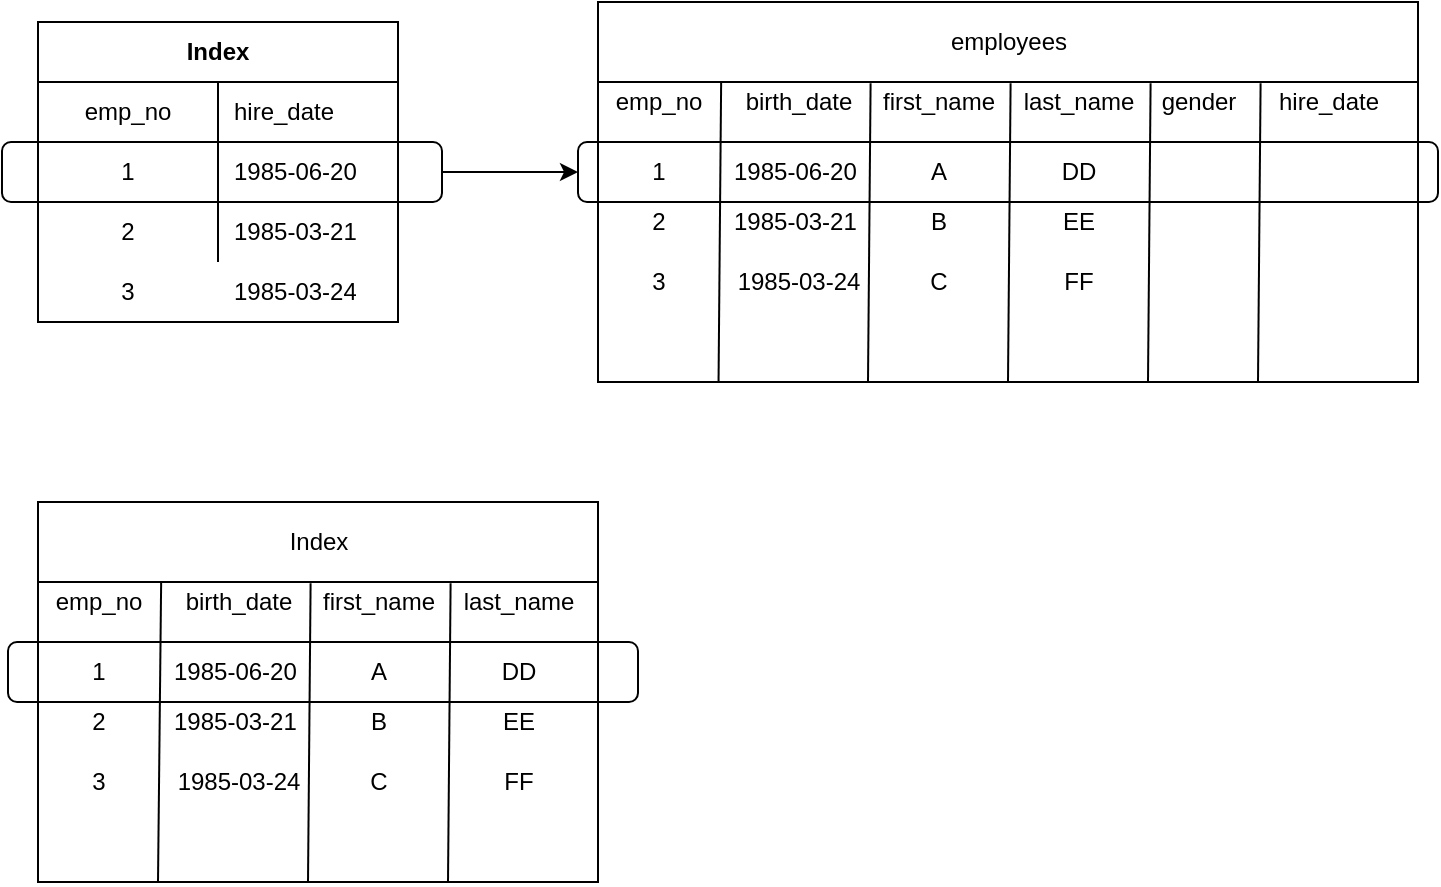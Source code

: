 <mxfile>
    <diagram id="l_AeU7Cbzq8v6pt8S2k0" name="Page-1">
        <mxGraphModel dx="769" dy="486" grid="1" gridSize="10" guides="1" tooltips="1" connect="1" arrows="1" fold="1" page="1" pageScale="1" pageWidth="827" pageHeight="1169" math="0" shadow="0">
            <root>
                <mxCell id="0"/>
                <mxCell id="1" parent="0"/>
                <mxCell id="3" value="Index" style="shape=table;html=1;whiteSpace=wrap;startSize=30;container=1;collapsible=0;childLayout=tableLayout;fixedRows=1;rowLines=0;fontStyle=1;align=center;" vertex="1" parent="1">
                    <mxGeometry x="40" y="40" width="180" height="150" as="geometry"/>
                </mxCell>
                <mxCell id="4" value="" style="shape=partialRectangle;html=1;whiteSpace=wrap;collapsible=0;dropTarget=0;pointerEvents=0;fillColor=none;top=0;left=0;bottom=1;right=0;points=[[0,0.5],[1,0.5]];portConstraint=eastwest;" vertex="1" parent="3">
                    <mxGeometry y="30" width="180" height="30" as="geometry"/>
                </mxCell>
                <mxCell id="5" value="emp_no" style="shape=partialRectangle;html=1;whiteSpace=wrap;connectable=0;fillColor=none;top=0;left=0;bottom=0;right=0;overflow=hidden;" vertex="1" parent="4">
                    <mxGeometry width="90" height="30" as="geometry"/>
                </mxCell>
                <mxCell id="6" value="hire_date" style="shape=partialRectangle;html=1;whiteSpace=wrap;connectable=0;fillColor=none;top=0;left=0;bottom=0;right=0;align=left;spacingLeft=6;overflow=hidden;" vertex="1" parent="4">
                    <mxGeometry x="90" width="90" height="30" as="geometry"/>
                </mxCell>
                <mxCell id="7" value="" style="shape=partialRectangle;html=1;whiteSpace=wrap;collapsible=0;dropTarget=0;pointerEvents=0;fillColor=none;top=0;left=0;bottom=0;right=0;points=[[0,0.5],[1,0.5]];portConstraint=eastwest;" vertex="1" parent="3">
                    <mxGeometry y="60" width="180" height="30" as="geometry"/>
                </mxCell>
                <mxCell id="8" value="1" style="shape=partialRectangle;html=1;whiteSpace=wrap;connectable=0;fillColor=none;top=0;left=0;bottom=0;right=0;overflow=hidden;" vertex="1" parent="7">
                    <mxGeometry width="90" height="30" as="geometry"/>
                </mxCell>
                <mxCell id="9" value="1985-06-20" style="shape=partialRectangle;html=1;whiteSpace=wrap;connectable=0;fillColor=none;top=0;left=0;bottom=0;right=0;align=left;spacingLeft=6;overflow=hidden;" vertex="1" parent="7">
                    <mxGeometry x="90" width="90" height="30" as="geometry"/>
                </mxCell>
                <mxCell id="10" value="" style="shape=partialRectangle;html=1;whiteSpace=wrap;collapsible=0;dropTarget=0;pointerEvents=0;fillColor=none;top=0;left=0;bottom=0;right=0;points=[[0,0.5],[1,0.5]];portConstraint=eastwest;" vertex="1" parent="3">
                    <mxGeometry y="90" width="180" height="30" as="geometry"/>
                </mxCell>
                <mxCell id="11" value="2" style="shape=partialRectangle;html=1;whiteSpace=wrap;connectable=0;fillColor=none;top=0;left=0;bottom=0;right=0;overflow=hidden;" vertex="1" parent="10">
                    <mxGeometry width="90" height="30" as="geometry"/>
                </mxCell>
                <mxCell id="12" value="1985-03-21" style="shape=partialRectangle;html=1;whiteSpace=wrap;connectable=0;fillColor=none;top=0;left=0;bottom=0;right=0;align=left;spacingLeft=6;overflow=hidden;" vertex="1" parent="10">
                    <mxGeometry x="90" width="90" height="30" as="geometry"/>
                </mxCell>
                <mxCell id="13" value="" style="shape=partialRectangle;html=1;whiteSpace=wrap;collapsible=0;dropTarget=0;pointerEvents=0;fillColor=none;top=0;left=0;bottom=0;right=0;points=[[0,0.5],[1,0.5]];portConstraint=eastwest;" vertex="1" parent="1">
                    <mxGeometry x="40" y="160" width="180" height="30" as="geometry"/>
                </mxCell>
                <mxCell id="14" value="3" style="shape=partialRectangle;html=1;whiteSpace=wrap;connectable=0;fillColor=none;top=0;left=0;bottom=0;right=0;overflow=hidden;" vertex="1" parent="13">
                    <mxGeometry width="90" height="30" as="geometry"/>
                </mxCell>
                <mxCell id="15" value="1985-03-24" style="shape=partialRectangle;html=1;whiteSpace=wrap;connectable=0;fillColor=none;top=0;left=0;bottom=0;right=0;align=left;spacingLeft=6;overflow=hidden;" vertex="1" parent="13">
                    <mxGeometry x="90" width="90" height="30" as="geometry"/>
                </mxCell>
                <mxCell id="29" value="" style="whiteSpace=wrap;html=1;" vertex="1" parent="1">
                    <mxGeometry x="320" y="30" width="410" height="190" as="geometry"/>
                </mxCell>
                <mxCell id="30" value="" style="endArrow=none;html=1;exitX=0;exitY=0.25;exitDx=0;exitDy=0;" edge="1" parent="1">
                    <mxGeometry width="50" height="50" relative="1" as="geometry">
                        <mxPoint x="320" y="70" as="sourcePoint"/>
                        <mxPoint x="730" y="70" as="targetPoint"/>
                        <Array as="points">
                            <mxPoint x="490" y="70"/>
                        </Array>
                    </mxGeometry>
                </mxCell>
                <mxCell id="31" value="employees" style="text;html=1;align=center;verticalAlign=middle;resizable=0;points=[];autosize=1;" vertex="1" parent="1">
                    <mxGeometry x="490" y="40" width="70" height="20" as="geometry"/>
                </mxCell>
                <mxCell id="32" value="emp_no" style="text;html=1;align=center;verticalAlign=middle;resizable=0;points=[];autosize=1;" vertex="1" parent="1">
                    <mxGeometry x="320" y="70" width="60" height="20" as="geometry"/>
                </mxCell>
                <mxCell id="33" value="birth_date" style="text;html=1;align=center;verticalAlign=middle;resizable=0;points=[];autosize=1;" vertex="1" parent="1">
                    <mxGeometry x="385" y="70" width="70" height="20" as="geometry"/>
                </mxCell>
                <mxCell id="34" value="first_name" style="text;html=1;align=center;verticalAlign=middle;resizable=0;points=[];autosize=1;" vertex="1" parent="1">
                    <mxGeometry x="455" y="70" width="70" height="20" as="geometry"/>
                </mxCell>
                <mxCell id="35" value="last_name" style="text;html=1;align=center;verticalAlign=middle;resizable=0;points=[];autosize=1;" vertex="1" parent="1">
                    <mxGeometry x="525" y="70" width="70" height="20" as="geometry"/>
                </mxCell>
                <mxCell id="36" value="gender" style="text;html=1;align=center;verticalAlign=middle;resizable=0;points=[];autosize=1;" vertex="1" parent="1">
                    <mxGeometry x="595" y="70" width="50" height="20" as="geometry"/>
                </mxCell>
                <mxCell id="37" value="hire_date" style="text;html=1;align=center;verticalAlign=middle;resizable=0;points=[];autosize=1;" vertex="1" parent="1">
                    <mxGeometry x="650" y="70" width="70" height="20" as="geometry"/>
                </mxCell>
                <mxCell id="39" value="" style="endArrow=none;html=1;entryX=-0.049;entryY=0.024;entryDx=0;entryDy=0;entryPerimeter=0;exitX=0.147;exitY=0.999;exitDx=0;exitDy=0;exitPerimeter=0;" edge="1" parent="1" source="29" target="33">
                    <mxGeometry width="50" height="50" relative="1" as="geometry">
                        <mxPoint x="500" y="240" as="sourcePoint"/>
                        <mxPoint x="550" y="190" as="targetPoint"/>
                    </mxGeometry>
                </mxCell>
                <mxCell id="40" value="" style="endArrow=none;html=1;entryX=-0.049;entryY=0.024;entryDx=0;entryDy=0;entryPerimeter=0;exitX=0.147;exitY=0.999;exitDx=0;exitDy=0;exitPerimeter=0;" edge="1" parent="1">
                    <mxGeometry width="50" height="50" relative="1" as="geometry">
                        <mxPoint x="455" y="220.0" as="sourcePoint"/>
                        <mxPoint x="456.3" y="70.67" as="targetPoint"/>
                    </mxGeometry>
                </mxCell>
                <mxCell id="41" value="" style="endArrow=none;html=1;entryX=-0.049;entryY=0.024;entryDx=0;entryDy=0;entryPerimeter=0;exitX=0.147;exitY=0.999;exitDx=0;exitDy=0;exitPerimeter=0;" edge="1" parent="1">
                    <mxGeometry width="50" height="50" relative="1" as="geometry">
                        <mxPoint x="525.0" y="220" as="sourcePoint"/>
                        <mxPoint x="526.3" y="70.67" as="targetPoint"/>
                    </mxGeometry>
                </mxCell>
                <mxCell id="42" value="" style="endArrow=none;html=1;entryX=-0.049;entryY=0.024;entryDx=0;entryDy=0;entryPerimeter=0;exitX=0.147;exitY=0.999;exitDx=0;exitDy=0;exitPerimeter=0;" edge="1" parent="1">
                    <mxGeometry width="50" height="50" relative="1" as="geometry">
                        <mxPoint x="595.0" y="220" as="sourcePoint"/>
                        <mxPoint x="596.3" y="70.67" as="targetPoint"/>
                    </mxGeometry>
                </mxCell>
                <mxCell id="43" value="" style="endArrow=none;html=1;entryX=-0.049;entryY=0.024;entryDx=0;entryDy=0;entryPerimeter=0;exitX=0.147;exitY=0.999;exitDx=0;exitDy=0;exitPerimeter=0;" edge="1" parent="1">
                    <mxGeometry width="50" height="50" relative="1" as="geometry">
                        <mxPoint x="650.0" y="220" as="sourcePoint"/>
                        <mxPoint x="651.3" y="70.67" as="targetPoint"/>
                    </mxGeometry>
                </mxCell>
                <mxCell id="44" value="" style="endArrow=none;html=1;exitX=0;exitY=0.25;exitDx=0;exitDy=0;" edge="1" parent="1">
                    <mxGeometry width="50" height="50" relative="1" as="geometry">
                        <mxPoint x="320" y="100" as="sourcePoint"/>
                        <mxPoint x="730.0" y="100" as="targetPoint"/>
                        <Array as="points">
                            <mxPoint x="490" y="100"/>
                        </Array>
                    </mxGeometry>
                </mxCell>
                <mxCell id="45" value="1" style="text;html=1;align=center;verticalAlign=middle;resizable=0;points=[];autosize=1;" vertex="1" parent="1">
                    <mxGeometry x="340" y="105" width="20" height="20" as="geometry"/>
                </mxCell>
                <mxCell id="46" value="2" style="text;html=1;align=center;verticalAlign=middle;resizable=0;points=[];autosize=1;" vertex="1" parent="1">
                    <mxGeometry x="340" y="130" width="20" height="20" as="geometry"/>
                </mxCell>
                <mxCell id="47" value="3" style="text;html=1;align=center;verticalAlign=middle;resizable=0;points=[];autosize=1;" vertex="1" parent="1">
                    <mxGeometry x="340" y="160" width="20" height="20" as="geometry"/>
                </mxCell>
                <mxCell id="48" value="1985-06-20" style="shape=partialRectangle;html=1;whiteSpace=wrap;connectable=0;fillColor=none;top=0;left=0;bottom=0;right=0;align=left;spacingLeft=6;overflow=hidden;" vertex="1" parent="1">
                    <mxGeometry x="380" y="100" width="90" height="30" as="geometry"/>
                </mxCell>
                <mxCell id="49" value="1985-03-21" style="shape=partialRectangle;html=1;whiteSpace=wrap;connectable=0;fillColor=none;top=0;left=0;bottom=0;right=0;align=left;spacingLeft=6;overflow=hidden;" vertex="1" parent="1">
                    <mxGeometry x="380" y="125" width="90" height="30" as="geometry"/>
                </mxCell>
                <mxCell id="53" value="&lt;span style=&quot;text-align: left&quot;&gt;1985-03-24&lt;/span&gt;" style="text;html=1;align=center;verticalAlign=middle;resizable=0;points=[];autosize=1;" vertex="1" parent="1">
                    <mxGeometry x="380" y="160" width="80" height="20" as="geometry"/>
                </mxCell>
                <mxCell id="54" value="A" style="text;html=1;align=center;verticalAlign=middle;resizable=0;points=[];autosize=1;" vertex="1" parent="1">
                    <mxGeometry x="480" y="105" width="20" height="20" as="geometry"/>
                </mxCell>
                <mxCell id="55" value="B" style="text;html=1;align=center;verticalAlign=middle;resizable=0;points=[];autosize=1;" vertex="1" parent="1">
                    <mxGeometry x="480" y="130" width="20" height="20" as="geometry"/>
                </mxCell>
                <mxCell id="56" value="C" style="text;html=1;align=center;verticalAlign=middle;resizable=0;points=[];autosize=1;" vertex="1" parent="1">
                    <mxGeometry x="480" y="160" width="20" height="20" as="geometry"/>
                </mxCell>
                <mxCell id="57" value="DD" style="text;html=1;align=center;verticalAlign=middle;resizable=0;points=[];autosize=1;" vertex="1" parent="1">
                    <mxGeometry x="545" y="105" width="30" height="20" as="geometry"/>
                </mxCell>
                <mxCell id="58" value="EE" style="text;html=1;align=center;verticalAlign=middle;resizable=0;points=[];autosize=1;" vertex="1" parent="1">
                    <mxGeometry x="545" y="130" width="30" height="20" as="geometry"/>
                </mxCell>
                <mxCell id="59" value="FF" style="text;html=1;align=center;verticalAlign=middle;resizable=0;points=[];autosize=1;" vertex="1" parent="1">
                    <mxGeometry x="545" y="160" width="30" height="20" as="geometry"/>
                </mxCell>
                <mxCell id="65" style="edgeStyle=orthogonalEdgeStyle;rounded=0;orthogonalLoop=1;jettySize=auto;html=1;entryX=0;entryY=0.5;entryDx=0;entryDy=0;" edge="1" parent="1" source="60" target="64">
                    <mxGeometry relative="1" as="geometry"/>
                </mxCell>
                <mxCell id="60" value="" style="rounded=1;whiteSpace=wrap;html=1;fillColor=none;" vertex="1" parent="1">
                    <mxGeometry x="22" y="100" width="220" height="30" as="geometry"/>
                </mxCell>
                <mxCell id="64" value="" style="rounded=1;whiteSpace=wrap;html=1;fillColor=none;" vertex="1" parent="1">
                    <mxGeometry x="310" y="100" width="430" height="30" as="geometry"/>
                </mxCell>
                <mxCell id="109" value="" style="whiteSpace=wrap;html=1;" vertex="1" parent="1">
                    <mxGeometry x="40" y="280" width="280" height="190" as="geometry"/>
                </mxCell>
                <mxCell id="110" value="" style="endArrow=none;html=1;exitX=0;exitY=0.25;exitDx=0;exitDy=0;entryX=1.071;entryY=0;entryDx=0;entryDy=0;entryPerimeter=0;" edge="1" parent="1" target="115">
                    <mxGeometry width="50" height="50" relative="1" as="geometry">
                        <mxPoint x="40" y="320" as="sourcePoint"/>
                        <mxPoint x="450.0" y="320" as="targetPoint"/>
                        <Array as="points">
                            <mxPoint x="210" y="320"/>
                        </Array>
                    </mxGeometry>
                </mxCell>
                <mxCell id="111" value="Index" style="text;html=1;align=center;verticalAlign=middle;resizable=0;points=[];autosize=1;" vertex="1" parent="1">
                    <mxGeometry x="160" y="290" width="40" height="20" as="geometry"/>
                </mxCell>
                <mxCell id="112" value="emp_no" style="text;html=1;align=center;verticalAlign=middle;resizable=0;points=[];autosize=1;" vertex="1" parent="1">
                    <mxGeometry x="40" y="320" width="60" height="20" as="geometry"/>
                </mxCell>
                <mxCell id="113" value="birth_date" style="text;html=1;align=center;verticalAlign=middle;resizable=0;points=[];autosize=1;" vertex="1" parent="1">
                    <mxGeometry x="105" y="320" width="70" height="20" as="geometry"/>
                </mxCell>
                <mxCell id="114" value="first_name" style="text;html=1;align=center;verticalAlign=middle;resizable=0;points=[];autosize=1;" vertex="1" parent="1">
                    <mxGeometry x="175" y="320" width="70" height="20" as="geometry"/>
                </mxCell>
                <mxCell id="115" value="last_name" style="text;html=1;align=center;verticalAlign=middle;resizable=0;points=[];autosize=1;" vertex="1" parent="1">
                    <mxGeometry x="245" y="320" width="70" height="20" as="geometry"/>
                </mxCell>
                <mxCell id="118" value="" style="endArrow=none;html=1;entryX=-0.049;entryY=0.024;entryDx=0;entryDy=0;entryPerimeter=0;" edge="1" parent="1" target="113">
                    <mxGeometry width="50" height="50" relative="1" as="geometry">
                        <mxPoint x="100" y="470" as="sourcePoint"/>
                        <mxPoint x="270" y="440" as="targetPoint"/>
                    </mxGeometry>
                </mxCell>
                <mxCell id="119" value="" style="endArrow=none;html=1;entryX=-0.049;entryY=0.024;entryDx=0;entryDy=0;entryPerimeter=0;exitX=0.147;exitY=0.999;exitDx=0;exitDy=0;exitPerimeter=0;" edge="1" parent="1">
                    <mxGeometry width="50" height="50" relative="1" as="geometry">
                        <mxPoint x="175.0" y="470" as="sourcePoint"/>
                        <mxPoint x="176.3" y="320.67" as="targetPoint"/>
                    </mxGeometry>
                </mxCell>
                <mxCell id="120" value="" style="endArrow=none;html=1;entryX=-0.049;entryY=0.024;entryDx=0;entryDy=0;entryPerimeter=0;exitX=0.147;exitY=0.999;exitDx=0;exitDy=0;exitPerimeter=0;" edge="1" parent="1">
                    <mxGeometry width="50" height="50" relative="1" as="geometry">
                        <mxPoint x="245.0" y="470" as="sourcePoint"/>
                        <mxPoint x="246.3" y="320.67" as="targetPoint"/>
                    </mxGeometry>
                </mxCell>
                <mxCell id="123" value="" style="endArrow=none;html=1;exitX=0;exitY=0.25;exitDx=0;exitDy=0;" edge="1" parent="1">
                    <mxGeometry width="50" height="50" relative="1" as="geometry">
                        <mxPoint x="40" y="350" as="sourcePoint"/>
                        <mxPoint x="320" y="350" as="targetPoint"/>
                        <Array as="points">
                            <mxPoint x="210" y="350"/>
                        </Array>
                    </mxGeometry>
                </mxCell>
                <mxCell id="124" value="1" style="text;html=1;align=center;verticalAlign=middle;resizable=0;points=[];autosize=1;" vertex="1" parent="1">
                    <mxGeometry x="60" y="355" width="20" height="20" as="geometry"/>
                </mxCell>
                <mxCell id="125" value="2" style="text;html=1;align=center;verticalAlign=middle;resizable=0;points=[];autosize=1;" vertex="1" parent="1">
                    <mxGeometry x="60" y="380" width="20" height="20" as="geometry"/>
                </mxCell>
                <mxCell id="126" value="3" style="text;html=1;align=center;verticalAlign=middle;resizable=0;points=[];autosize=1;" vertex="1" parent="1">
                    <mxGeometry x="60" y="410" width="20" height="20" as="geometry"/>
                </mxCell>
                <mxCell id="127" value="1985-06-20" style="shape=partialRectangle;html=1;whiteSpace=wrap;connectable=0;fillColor=none;top=0;left=0;bottom=0;right=0;align=left;spacingLeft=6;overflow=hidden;" vertex="1" parent="1">
                    <mxGeometry x="100" y="350" width="90" height="30" as="geometry"/>
                </mxCell>
                <mxCell id="128" value="1985-03-21" style="shape=partialRectangle;html=1;whiteSpace=wrap;connectable=0;fillColor=none;top=0;left=0;bottom=0;right=0;align=left;spacingLeft=6;overflow=hidden;" vertex="1" parent="1">
                    <mxGeometry x="100" y="375" width="90" height="30" as="geometry"/>
                </mxCell>
                <mxCell id="129" value="&lt;span style=&quot;text-align: left&quot;&gt;1985-03-24&lt;/span&gt;" style="text;html=1;align=center;verticalAlign=middle;resizable=0;points=[];autosize=1;" vertex="1" parent="1">
                    <mxGeometry x="100" y="410" width="80" height="20" as="geometry"/>
                </mxCell>
                <mxCell id="130" value="A" style="text;html=1;align=center;verticalAlign=middle;resizable=0;points=[];autosize=1;" vertex="1" parent="1">
                    <mxGeometry x="200" y="355" width="20" height="20" as="geometry"/>
                </mxCell>
                <mxCell id="131" value="B" style="text;html=1;align=center;verticalAlign=middle;resizable=0;points=[];autosize=1;" vertex="1" parent="1">
                    <mxGeometry x="200" y="380" width="20" height="20" as="geometry"/>
                </mxCell>
                <mxCell id="132" value="C" style="text;html=1;align=center;verticalAlign=middle;resizable=0;points=[];autosize=1;" vertex="1" parent="1">
                    <mxGeometry x="200" y="410" width="20" height="20" as="geometry"/>
                </mxCell>
                <mxCell id="133" value="DD" style="text;html=1;align=center;verticalAlign=middle;resizable=0;points=[];autosize=1;" vertex="1" parent="1">
                    <mxGeometry x="265" y="355" width="30" height="20" as="geometry"/>
                </mxCell>
                <mxCell id="134" value="EE" style="text;html=1;align=center;verticalAlign=middle;resizable=0;points=[];autosize=1;" vertex="1" parent="1">
                    <mxGeometry x="265" y="380" width="30" height="20" as="geometry"/>
                </mxCell>
                <mxCell id="135" value="FF" style="text;html=1;align=center;verticalAlign=middle;resizable=0;points=[];autosize=1;" vertex="1" parent="1">
                    <mxGeometry x="265" y="410" width="30" height="20" as="geometry"/>
                </mxCell>
                <mxCell id="136" value="" style="rounded=1;whiteSpace=wrap;html=1;fillColor=none;" vertex="1" parent="1">
                    <mxGeometry x="25" y="350" width="315" height="30" as="geometry"/>
                </mxCell>
            </root>
        </mxGraphModel>
    </diagram>
</mxfile>